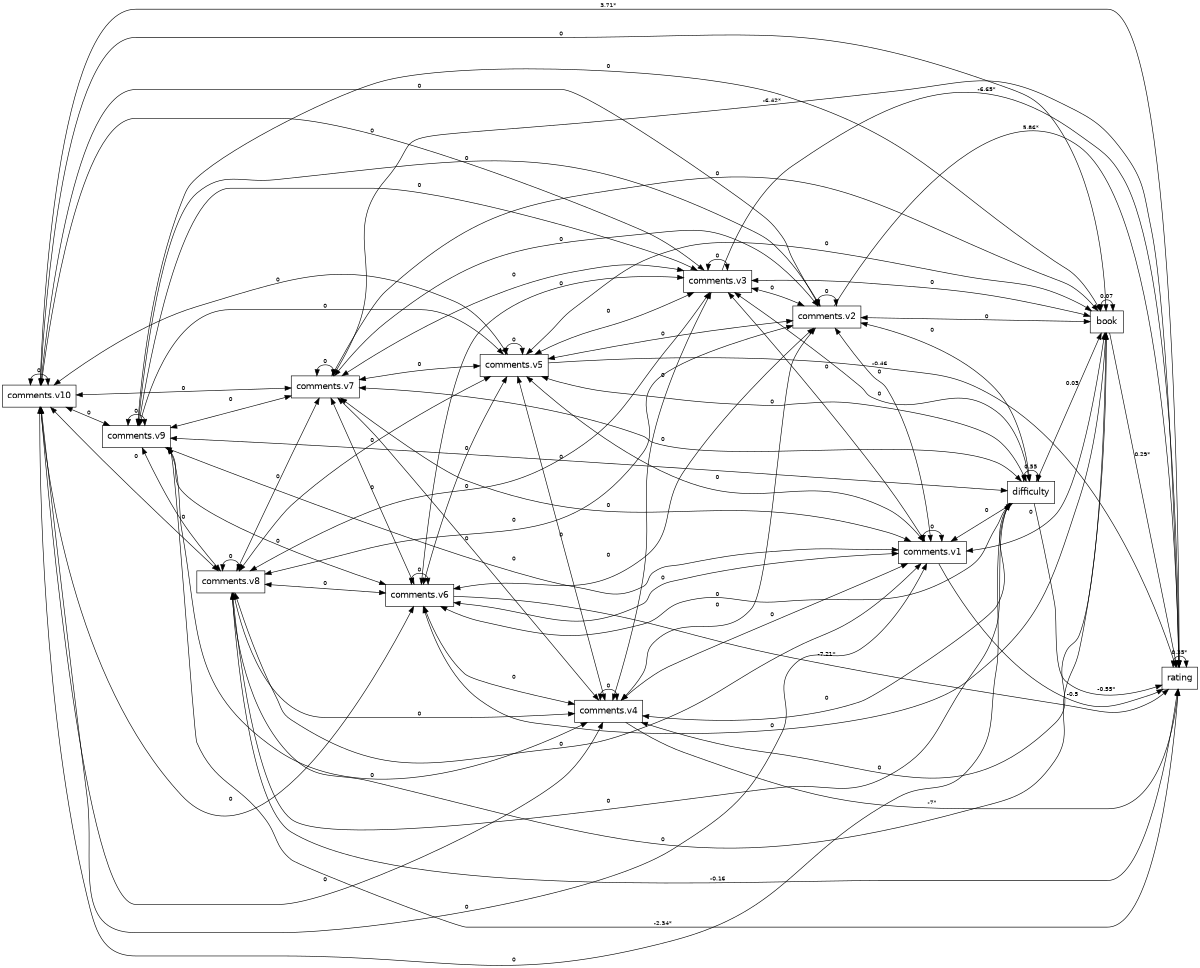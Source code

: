 digraph "pathdiagram" {
  rankdir=LR;
  size="8,8";
  node [fontname="Helvetica" fontsize=14 shape=box];
  edge [fontname="Helvetica" fontsize=10];
  center=1;
  "book" -> "rating" [label="0.29*"];
  "difficulty" -> "rating" [label="-0.55*"];
  "comments.v1" -> "rating" [label="-0.5"];
  "comments.v2" -> "rating" [label="5.86*"];
  "comments.v3" -> "rating" [label="-6.65*"];
  "comments.v4" -> "rating" [label="-7*"];
  "comments.v5" -> "rating" [label="-0.46"];
  "comments.v6" -> "rating" [label="-7.21*"];
  "comments.v7" -> "rating" [label="-6.42*"];
  "comments.v8" -> "rating" [label="-0.16"];
  "comments.v9" -> "rating" [label="-2.34*"];
  "comments.v10" -> "rating" [label="3.71*"];
  "rating" -> "rating" [label="0.35*"  dir=both];
  "book" -> "book" [label="0.07"  dir=both];
  "difficulty" -> "book" [label="0.03"  dir=both];
  "comments.v1" -> "book" [label="0"  dir=both];
  "comments.v2" -> "book" [label="0"  dir=both];
  "comments.v3" -> "book" [label="0"  dir=both];
  "comments.v4" -> "book" [label="0"  dir=both];
  "comments.v5" -> "book" [label="0"  dir=both];
  "comments.v6" -> "book" [label="0"  dir=both];
  "comments.v7" -> "book" [label="0"  dir=both];
  "comments.v8" -> "book" [label="0"  dir=both];
  "comments.v9" -> "book" [label="0"  dir=both];
  "comments.v10" -> "book" [label="0"  dir=both];
  "difficulty" -> "difficulty" [label="0.55"  dir=both];
  "comments.v1" -> "difficulty" [label="0"  dir=both];
  "comments.v2" -> "difficulty" [label="0"  dir=both];
  "comments.v3" -> "difficulty" [label="0"  dir=both];
  "comments.v4" -> "difficulty" [label="0"  dir=both];
  "comments.v5" -> "difficulty" [label="0"  dir=both];
  "comments.v6" -> "difficulty" [label="0"  dir=both];
  "comments.v7" -> "difficulty" [label="0"  dir=both];
  "comments.v8" -> "difficulty" [label="0"  dir=both];
  "comments.v9" -> "difficulty" [label="0"  dir=both];
  "comments.v10" -> "difficulty" [label="0"  dir=both];
  "comments.v1" -> "comments.v1" [label="0"  dir=both];
  "comments.v2" -> "comments.v1" [label="0"  dir=both];
  "comments.v3" -> "comments.v1" [label="0"  dir=both];
  "comments.v4" -> "comments.v1" [label="0"  dir=both];
  "comments.v5" -> "comments.v1" [label="0"  dir=both];
  "comments.v6" -> "comments.v1" [label="0"  dir=both];
  "comments.v7" -> "comments.v1" [label="0"  dir=both];
  "comments.v8" -> "comments.v1" [label="0"  dir=both];
  "comments.v9" -> "comments.v1" [label="0"  dir=both];
  "comments.v10" -> "comments.v1" [label="0"  dir=both];
  "comments.v2" -> "comments.v2" [label="0"  dir=both];
  "comments.v3" -> "comments.v2" [label="0"  dir=both];
  "comments.v4" -> "comments.v2" [label="0"  dir=both];
  "comments.v5" -> "comments.v2" [label="0"  dir=both];
  "comments.v6" -> "comments.v2" [label="0"  dir=both];
  "comments.v7" -> "comments.v2" [label="0"  dir=both];
  "comments.v8" -> "comments.v2" [label="0"  dir=both];
  "comments.v9" -> "comments.v2" [label="0"  dir=both];
  "comments.v10" -> "comments.v2" [label="0"  dir=both];
  "comments.v3" -> "comments.v3" [label="0"  dir=both];
  "comments.v4" -> "comments.v3" [label="0"  dir=both];
  "comments.v5" -> "comments.v3" [label="0"  dir=both];
  "comments.v6" -> "comments.v3" [label="0"  dir=both];
  "comments.v7" -> "comments.v3" [label="0"  dir=both];
  "comments.v8" -> "comments.v3" [label="0"  dir=both];
  "comments.v9" -> "comments.v3" [label="0"  dir=both];
  "comments.v10" -> "comments.v3" [label="0"  dir=both];
  "comments.v4" -> "comments.v4" [label="0"  dir=both];
  "comments.v5" -> "comments.v4" [label="0"  dir=both];
  "comments.v6" -> "comments.v4" [label="0"  dir=both];
  "comments.v7" -> "comments.v4" [label="0"  dir=both];
  "comments.v8" -> "comments.v4" [label="0"  dir=both];
  "comments.v9" -> "comments.v4" [label="0"  dir=both];
  "comments.v10" -> "comments.v4" [label="0"  dir=both];
  "comments.v5" -> "comments.v5" [label="0"  dir=both];
  "comments.v6" -> "comments.v5" [label="0"  dir=both];
  "comments.v7" -> "comments.v5" [label="0"  dir=both];
  "comments.v8" -> "comments.v5" [label="0"  dir=both];
  "comments.v9" -> "comments.v5" [label="0"  dir=both];
  "comments.v10" -> "comments.v5" [label="0"  dir=both];
  "comments.v6" -> "comments.v6" [label="0"  dir=both];
  "comments.v7" -> "comments.v6" [label="0"  dir=both];
  "comments.v8" -> "comments.v6" [label="0"  dir=both];
  "comments.v9" -> "comments.v6" [label="0"  dir=both];
  "comments.v10" -> "comments.v6" [label="0"  dir=both];
  "comments.v7" -> "comments.v7" [label="0"  dir=both];
  "comments.v8" -> "comments.v7" [label="0"  dir=both];
  "comments.v9" -> "comments.v7" [label="0"  dir=both];
  "comments.v10" -> "comments.v7" [label="0"  dir=both];
  "comments.v8" -> "comments.v8" [label="0"  dir=both];
  "comments.v9" -> "comments.v8" [label="0"  dir=both];
  "comments.v10" -> "comments.v8" [label="0"  dir=both];
  "comments.v9" -> "comments.v9" [label="0"  dir=both];
  "comments.v10" -> "comments.v9" [label="0"  dir=both];
  "comments.v10" -> "comments.v10" [label="0"  dir=both];
}
